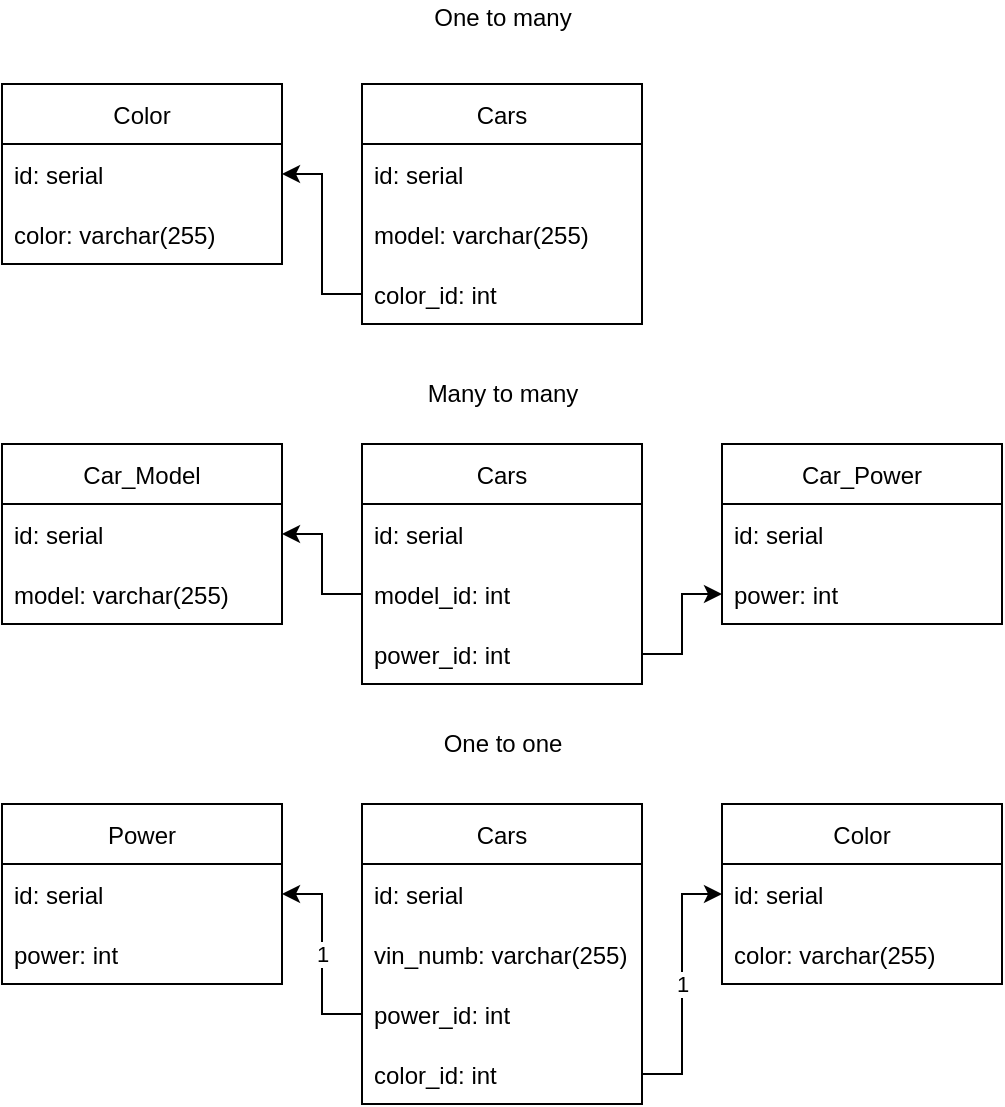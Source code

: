 <mxfile version="16.1.4" type="device"><diagram id="C5RBs43oDa-KdzZeNtuy" name="Page-1"><mxGraphModel dx="1422" dy="882" grid="0" gridSize="10" guides="1" tooltips="1" connect="1" arrows="1" fold="1" page="1" pageScale="1" pageWidth="827" pageHeight="1169" math="0" shadow="0"><root><mxCell id="WIyWlLk6GJQsqaUBKTNV-0"/><mxCell id="WIyWlLk6GJQsqaUBKTNV-1" parent="WIyWlLk6GJQsqaUBKTNV-0"/><mxCell id="oicgENqNZIRKdqQrKI2Q-0" value="Cars" style="swimlane;fontStyle=0;childLayout=stackLayout;horizontal=1;startSize=30;horizontalStack=0;resizeParent=1;resizeParentMax=0;resizeLast=0;collapsible=1;marginBottom=0;" vertex="1" parent="WIyWlLk6GJQsqaUBKTNV-1"><mxGeometry x="200" y="60" width="140" height="120" as="geometry"/></mxCell><mxCell id="oicgENqNZIRKdqQrKI2Q-1" value="id: serial" style="text;strokeColor=none;fillColor=none;align=left;verticalAlign=middle;spacingLeft=4;spacingRight=4;overflow=hidden;points=[[0,0.5],[1,0.5]];portConstraint=eastwest;rotatable=0;" vertex="1" parent="oicgENqNZIRKdqQrKI2Q-0"><mxGeometry y="30" width="140" height="30" as="geometry"/></mxCell><mxCell id="oicgENqNZIRKdqQrKI2Q-2" value="model: varchar(255)" style="text;strokeColor=none;fillColor=none;align=left;verticalAlign=middle;spacingLeft=4;spacingRight=4;overflow=hidden;points=[[0,0.5],[1,0.5]];portConstraint=eastwest;rotatable=0;" vertex="1" parent="oicgENqNZIRKdqQrKI2Q-0"><mxGeometry y="60" width="140" height="30" as="geometry"/></mxCell><mxCell id="oicgENqNZIRKdqQrKI2Q-3" value="color_id: int" style="text;strokeColor=none;fillColor=none;align=left;verticalAlign=middle;spacingLeft=4;spacingRight=4;overflow=hidden;points=[[0,0.5],[1,0.5]];portConstraint=eastwest;rotatable=0;" vertex="1" parent="oicgENqNZIRKdqQrKI2Q-0"><mxGeometry y="90" width="140" height="30" as="geometry"/></mxCell><mxCell id="oicgENqNZIRKdqQrKI2Q-5" value="Color" style="swimlane;fontStyle=0;childLayout=stackLayout;horizontal=1;startSize=30;horizontalStack=0;resizeParent=1;resizeParentMax=0;resizeLast=0;collapsible=1;marginBottom=0;" vertex="1" parent="WIyWlLk6GJQsqaUBKTNV-1"><mxGeometry x="20" y="60" width="140" height="90" as="geometry"/></mxCell><mxCell id="oicgENqNZIRKdqQrKI2Q-6" value="id: serial" style="text;strokeColor=none;fillColor=none;align=left;verticalAlign=middle;spacingLeft=4;spacingRight=4;overflow=hidden;points=[[0,0.5],[1,0.5]];portConstraint=eastwest;rotatable=0;" vertex="1" parent="oicgENqNZIRKdqQrKI2Q-5"><mxGeometry y="30" width="140" height="30" as="geometry"/></mxCell><mxCell id="oicgENqNZIRKdqQrKI2Q-8" value="color: varchar(255)" style="text;strokeColor=none;fillColor=none;align=left;verticalAlign=middle;spacingLeft=4;spacingRight=4;overflow=hidden;points=[[0,0.5],[1,0.5]];portConstraint=eastwest;rotatable=0;" vertex="1" parent="oicgENqNZIRKdqQrKI2Q-5"><mxGeometry y="60" width="140" height="30" as="geometry"/></mxCell><mxCell id="oicgENqNZIRKdqQrKI2Q-22" style="edgeStyle=orthogonalEdgeStyle;rounded=0;orthogonalLoop=1;jettySize=auto;html=1;exitX=0;exitY=0.5;exitDx=0;exitDy=0;entryX=1;entryY=0.5;entryDx=0;entryDy=0;" edge="1" parent="WIyWlLk6GJQsqaUBKTNV-1" source="oicgENqNZIRKdqQrKI2Q-3" target="oicgENqNZIRKdqQrKI2Q-6"><mxGeometry relative="1" as="geometry"/></mxCell><mxCell id="oicgENqNZIRKdqQrKI2Q-24" value="Cars" style="swimlane;fontStyle=0;childLayout=stackLayout;horizontal=1;startSize=30;horizontalStack=0;resizeParent=1;resizeParentMax=0;resizeLast=0;collapsible=1;marginBottom=0;" vertex="1" parent="WIyWlLk6GJQsqaUBKTNV-1"><mxGeometry x="200" y="240" width="140" height="120" as="geometry"/></mxCell><mxCell id="oicgENqNZIRKdqQrKI2Q-25" value="id: serial" style="text;strokeColor=none;fillColor=none;align=left;verticalAlign=middle;spacingLeft=4;spacingRight=4;overflow=hidden;points=[[0,0.5],[1,0.5]];portConstraint=eastwest;rotatable=0;" vertex="1" parent="oicgENqNZIRKdqQrKI2Q-24"><mxGeometry y="30" width="140" height="30" as="geometry"/></mxCell><mxCell id="oicgENqNZIRKdqQrKI2Q-27" value="model_id: int" style="text;strokeColor=none;fillColor=none;align=left;verticalAlign=middle;spacingLeft=4;spacingRight=4;overflow=hidden;points=[[0,0.5],[1,0.5]];portConstraint=eastwest;rotatable=0;" vertex="1" parent="oicgENqNZIRKdqQrKI2Q-24"><mxGeometry y="60" width="140" height="30" as="geometry"/></mxCell><mxCell id="oicgENqNZIRKdqQrKI2Q-28" value="power_id: int" style="text;strokeColor=none;fillColor=none;align=left;verticalAlign=middle;spacingLeft=4;spacingRight=4;overflow=hidden;points=[[0,0.5],[1,0.5]];portConstraint=eastwest;rotatable=0;" vertex="1" parent="oicgENqNZIRKdqQrKI2Q-24"><mxGeometry y="90" width="140" height="30" as="geometry"/></mxCell><mxCell id="oicgENqNZIRKdqQrKI2Q-29" value="Car_Model" style="swimlane;fontStyle=0;childLayout=stackLayout;horizontal=1;startSize=30;horizontalStack=0;resizeParent=1;resizeParentMax=0;resizeLast=0;collapsible=1;marginBottom=0;" vertex="1" parent="WIyWlLk6GJQsqaUBKTNV-1"><mxGeometry x="20" y="240" width="140" height="90" as="geometry"/></mxCell><mxCell id="oicgENqNZIRKdqQrKI2Q-30" value="id: serial" style="text;strokeColor=none;fillColor=none;align=left;verticalAlign=middle;spacingLeft=4;spacingRight=4;overflow=hidden;points=[[0,0.5],[1,0.5]];portConstraint=eastwest;rotatable=0;" vertex="1" parent="oicgENqNZIRKdqQrKI2Q-29"><mxGeometry y="30" width="140" height="30" as="geometry"/></mxCell><mxCell id="oicgENqNZIRKdqQrKI2Q-31" value="model: varchar(255)" style="text;strokeColor=none;fillColor=none;align=left;verticalAlign=middle;spacingLeft=4;spacingRight=4;overflow=hidden;points=[[0,0.5],[1,0.5]];portConstraint=eastwest;rotatable=0;" vertex="1" parent="oicgENqNZIRKdqQrKI2Q-29"><mxGeometry y="60" width="140" height="30" as="geometry"/></mxCell><mxCell id="oicgENqNZIRKdqQrKI2Q-32" value="Car_Power" style="swimlane;fontStyle=0;childLayout=stackLayout;horizontal=1;startSize=30;horizontalStack=0;resizeParent=1;resizeParentMax=0;resizeLast=0;collapsible=1;marginBottom=0;" vertex="1" parent="WIyWlLk6GJQsqaUBKTNV-1"><mxGeometry x="380" y="240" width="140" height="90" as="geometry"/></mxCell><mxCell id="oicgENqNZIRKdqQrKI2Q-33" value="id: serial" style="text;strokeColor=none;fillColor=none;align=left;verticalAlign=middle;spacingLeft=4;spacingRight=4;overflow=hidden;points=[[0,0.5],[1,0.5]];portConstraint=eastwest;rotatable=0;" vertex="1" parent="oicgENqNZIRKdqQrKI2Q-32"><mxGeometry y="30" width="140" height="30" as="geometry"/></mxCell><mxCell id="oicgENqNZIRKdqQrKI2Q-34" value="power: int" style="text;strokeColor=none;fillColor=none;align=left;verticalAlign=middle;spacingLeft=4;spacingRight=4;overflow=hidden;points=[[0,0.5],[1,0.5]];portConstraint=eastwest;rotatable=0;" vertex="1" parent="oicgENqNZIRKdqQrKI2Q-32"><mxGeometry y="60" width="140" height="30" as="geometry"/></mxCell><mxCell id="oicgENqNZIRKdqQrKI2Q-35" style="edgeStyle=orthogonalEdgeStyle;rounded=0;orthogonalLoop=1;jettySize=auto;html=1;exitX=0;exitY=0.5;exitDx=0;exitDy=0;entryX=1;entryY=0.5;entryDx=0;entryDy=0;shadow=0;sketch=0;" edge="1" parent="WIyWlLk6GJQsqaUBKTNV-1" source="oicgENqNZIRKdqQrKI2Q-27" target="oicgENqNZIRKdqQrKI2Q-30"><mxGeometry relative="1" as="geometry"/></mxCell><mxCell id="oicgENqNZIRKdqQrKI2Q-36" style="edgeStyle=orthogonalEdgeStyle;rounded=0;orthogonalLoop=1;jettySize=auto;html=1;exitX=1;exitY=0.5;exitDx=0;exitDy=0;entryX=0;entryY=0.5;entryDx=0;entryDy=0;" edge="1" parent="WIyWlLk6GJQsqaUBKTNV-1" source="oicgENqNZIRKdqQrKI2Q-28" target="oicgENqNZIRKdqQrKI2Q-34"><mxGeometry relative="1" as="geometry"/></mxCell><mxCell id="oicgENqNZIRKdqQrKI2Q-37" value="Cars" style="swimlane;fontStyle=0;childLayout=stackLayout;horizontal=1;startSize=30;horizontalStack=0;resizeParent=1;resizeParentMax=0;resizeLast=0;collapsible=1;marginBottom=0;" vertex="1" parent="WIyWlLk6GJQsqaUBKTNV-1"><mxGeometry x="200" y="420" width="140" height="150" as="geometry"/></mxCell><mxCell id="oicgENqNZIRKdqQrKI2Q-38" value="id: serial" style="text;strokeColor=none;fillColor=none;align=left;verticalAlign=middle;spacingLeft=4;spacingRight=4;overflow=hidden;points=[[0,0.5],[1,0.5]];portConstraint=eastwest;rotatable=0;" vertex="1" parent="oicgENqNZIRKdqQrKI2Q-37"><mxGeometry y="30" width="140" height="30" as="geometry"/></mxCell><mxCell id="oicgENqNZIRKdqQrKI2Q-39" value="vin_numb: varchar(255)" style="text;strokeColor=none;fillColor=none;align=left;verticalAlign=middle;spacingLeft=4;spacingRight=4;overflow=hidden;points=[[0,0.5],[1,0.5]];portConstraint=eastwest;rotatable=0;" vertex="1" parent="oicgENqNZIRKdqQrKI2Q-37"><mxGeometry y="60" width="140" height="30" as="geometry"/></mxCell><mxCell id="oicgENqNZIRKdqQrKI2Q-40" value="power_id: int" style="text;strokeColor=none;fillColor=none;align=left;verticalAlign=middle;spacingLeft=4;spacingRight=4;overflow=hidden;points=[[0,0.5],[1,0.5]];portConstraint=eastwest;rotatable=0;" vertex="1" parent="oicgENqNZIRKdqQrKI2Q-37"><mxGeometry y="90" width="140" height="30" as="geometry"/></mxCell><mxCell id="oicgENqNZIRKdqQrKI2Q-41" value="color_id: int" style="text;strokeColor=none;fillColor=none;align=left;verticalAlign=middle;spacingLeft=4;spacingRight=4;overflow=hidden;points=[[0,0.5],[1,0.5]];portConstraint=eastwest;rotatable=0;" vertex="1" parent="oicgENqNZIRKdqQrKI2Q-37"><mxGeometry y="120" width="140" height="30" as="geometry"/></mxCell><mxCell id="oicgENqNZIRKdqQrKI2Q-42" value="Power" style="swimlane;fontStyle=0;childLayout=stackLayout;horizontal=1;startSize=30;horizontalStack=0;resizeParent=1;resizeParentMax=0;resizeLast=0;collapsible=1;marginBottom=0;" vertex="1" parent="WIyWlLk6GJQsqaUBKTNV-1"><mxGeometry x="20" y="420" width="140" height="90" as="geometry"/></mxCell><mxCell id="oicgENqNZIRKdqQrKI2Q-43" value="id: serial" style="text;strokeColor=none;fillColor=none;align=left;verticalAlign=middle;spacingLeft=4;spacingRight=4;overflow=hidden;points=[[0,0.5],[1,0.5]];portConstraint=eastwest;rotatable=0;" vertex="1" parent="oicgENqNZIRKdqQrKI2Q-42"><mxGeometry y="30" width="140" height="30" as="geometry"/></mxCell><mxCell id="oicgENqNZIRKdqQrKI2Q-44" value="power: int" style="text;strokeColor=none;fillColor=none;align=left;verticalAlign=middle;spacingLeft=4;spacingRight=4;overflow=hidden;points=[[0,0.5],[1,0.5]];portConstraint=eastwest;rotatable=0;" vertex="1" parent="oicgENqNZIRKdqQrKI2Q-42"><mxGeometry y="60" width="140" height="30" as="geometry"/></mxCell><mxCell id="oicgENqNZIRKdqQrKI2Q-48" value="1" style="edgeStyle=orthogonalEdgeStyle;rounded=0;orthogonalLoop=1;jettySize=auto;html=1;exitX=0;exitY=0.5;exitDx=0;exitDy=0;entryX=1;entryY=0.5;entryDx=0;entryDy=0;shadow=0;sketch=0;" edge="1" source="oicgENqNZIRKdqQrKI2Q-40" target="oicgENqNZIRKdqQrKI2Q-43" parent="WIyWlLk6GJQsqaUBKTNV-1"><mxGeometry relative="1" as="geometry"/></mxCell><mxCell id="oicgENqNZIRKdqQrKI2Q-51" value="Color" style="swimlane;fontStyle=0;childLayout=stackLayout;horizontal=1;startSize=30;horizontalStack=0;resizeParent=1;resizeParentMax=0;resizeLast=0;collapsible=1;marginBottom=0;" vertex="1" parent="WIyWlLk6GJQsqaUBKTNV-1"><mxGeometry x="380" y="420" width="140" height="90" as="geometry"/></mxCell><mxCell id="oicgENqNZIRKdqQrKI2Q-52" value="id: serial" style="text;strokeColor=none;fillColor=none;align=left;verticalAlign=middle;spacingLeft=4;spacingRight=4;overflow=hidden;points=[[0,0.5],[1,0.5]];portConstraint=eastwest;rotatable=0;" vertex="1" parent="oicgENqNZIRKdqQrKI2Q-51"><mxGeometry y="30" width="140" height="30" as="geometry"/></mxCell><mxCell id="oicgENqNZIRKdqQrKI2Q-53" value="color: varchar(255)" style="text;strokeColor=none;fillColor=none;align=left;verticalAlign=middle;spacingLeft=4;spacingRight=4;overflow=hidden;points=[[0,0.5],[1,0.5]];portConstraint=eastwest;rotatable=0;" vertex="1" parent="oicgENqNZIRKdqQrKI2Q-51"><mxGeometry y="60" width="140" height="30" as="geometry"/></mxCell><mxCell id="oicgENqNZIRKdqQrKI2Q-54" value="1" style="edgeStyle=orthogonalEdgeStyle;rounded=0;sketch=0;orthogonalLoop=1;jettySize=auto;html=1;exitX=1;exitY=0.5;exitDx=0;exitDy=0;entryX=0;entryY=0.5;entryDx=0;entryDy=0;shadow=0;" edge="1" parent="WIyWlLk6GJQsqaUBKTNV-1" source="oicgENqNZIRKdqQrKI2Q-41" target="oicgENqNZIRKdqQrKI2Q-52"><mxGeometry relative="1" as="geometry"/></mxCell><mxCell id="oicgENqNZIRKdqQrKI2Q-55" value="One to many" style="text;html=1;align=center;verticalAlign=middle;resizable=0;points=[];autosize=1;strokeColor=none;fillColor=none;" vertex="1" parent="WIyWlLk6GJQsqaUBKTNV-1"><mxGeometry x="230.5" y="18" width="79" height="18" as="geometry"/></mxCell><mxCell id="oicgENqNZIRKdqQrKI2Q-56" value="Many to many" style="text;html=1;align=center;verticalAlign=middle;resizable=0;points=[];autosize=1;strokeColor=none;fillColor=none;" vertex="1" parent="WIyWlLk6GJQsqaUBKTNV-1"><mxGeometry x="227.5" y="206" width="85" height="18" as="geometry"/></mxCell><mxCell id="oicgENqNZIRKdqQrKI2Q-57" value="One to one" style="text;html=1;align=center;verticalAlign=middle;resizable=0;points=[];autosize=1;strokeColor=none;fillColor=none;" vertex="1" parent="WIyWlLk6GJQsqaUBKTNV-1"><mxGeometry x="235.5" y="381" width="69" height="18" as="geometry"/></mxCell></root></mxGraphModel></diagram></mxfile>
